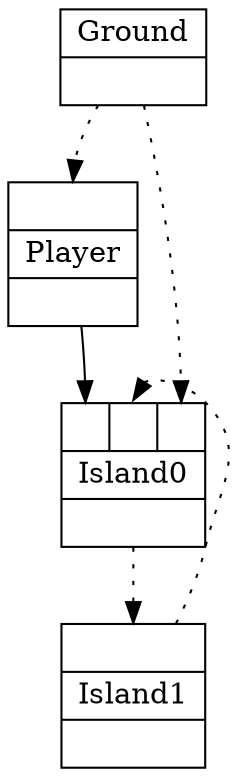 digraph G {
node [shape=record];
Player[ label ="{{<GroundP>}|{Player}|<PlayerOUT>}"];
Ground[ label ="{{Ground}|<GroundOUT>}"];
Island0[ label ="{{<Player>|<Island1P>|<GroundP>}|{Island0}|<Island0OUT>}"];
Island1[ label ="{{<Island0P>}|{Island1}|<Island1OUT>}"];
	"Ground" -> "Player":GroundP [style=dotted];
	"Player" -> "Island0":Player;
	"Island1" -> "Island0":Island1P [style=dotted];
	"Ground" -> "Island0":GroundP [style=dotted];
	"Island0" -> "Island1":Island0P [style=dotted];
}
